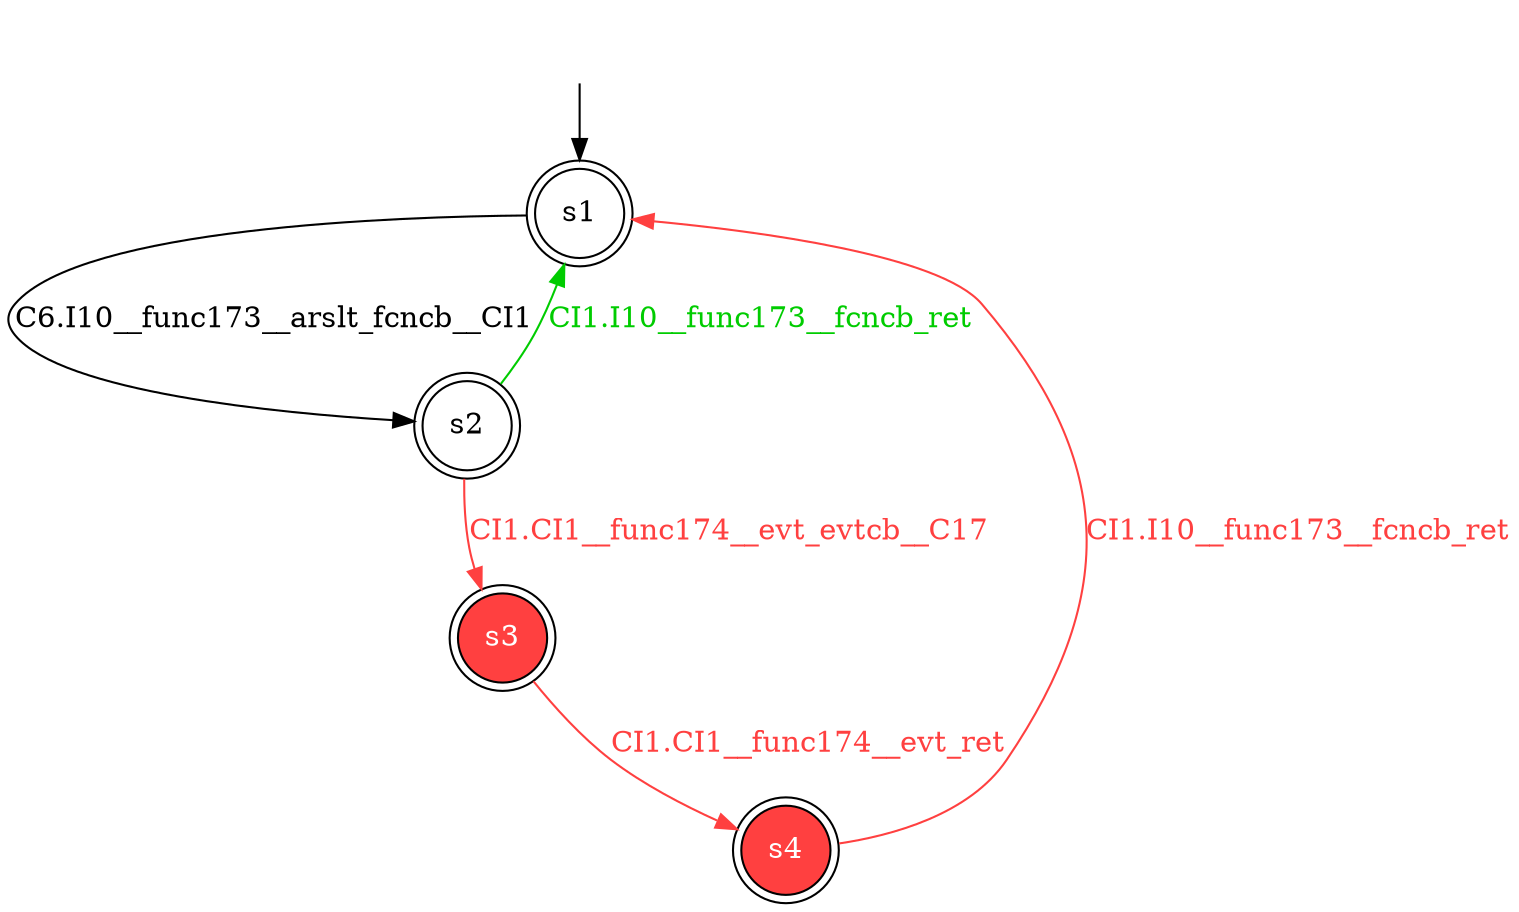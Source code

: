 digraph diffautomaton {
	1 [label=<s1> shape="doublecircle"];
	2 [label=<s2> shape="doublecircle"];
	3 [label=<s3> shape="doublecircle" fillcolor="#ff4040" fontcolor="#ffffff" style="filled"];
	4 [label=<s4> shape="doublecircle" fillcolor="#ff4040" fontcolor="#ffffff" style="filled"];
	__init1 [label=<> shape="none"];
	__init1 -> 1;
	1 -> 2 [label=<<font color="#000000">C6.I10__func173__arslt_fcncb__CI1</font>> id="1-0-2"];
	2 -> 3 [label=<<font color="#ff4040">CI1.CI1__func174__evt_evtcb__C17</font>> color="#ff4040" id="2-0-3"];
	2 -> 1 [label=<<font color="#00cc00">CI1.I10__func173__fcncb_ret</font>> color="#00cc00" id="2-1-1"];
	3 -> 4 [label=<<font color="#ff4040">CI1.CI1__func174__evt_ret</font>> color="#ff4040" id="3-0-4"];
	4 -> 1 [label=<<font color="#ff4040">CI1.I10__func173__fcncb_ret</font>> color="#ff4040" id="4-0-1"];
}
